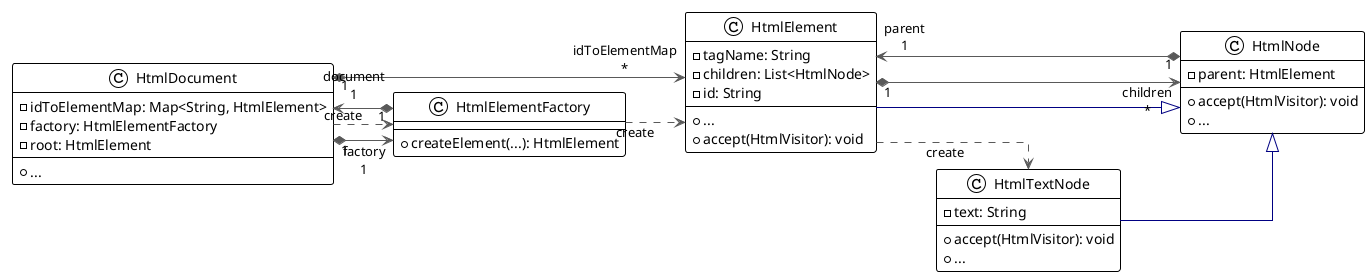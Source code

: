 @startuml

!theme plain
left to right direction
skinparam linetype ortho

class HtmlDocument {
    - idToElementMap: Map<String, HtmlElement>
    - factory: HtmlElementFactory
    - root: HtmlElement
    ---
    + ...
}
class HtmlElement {
      - tagName: String
      - children: List<HtmlNode>
      - id: String
    ---
    + ...
  + accept(HtmlVisitor): void
}
class HtmlElementFactory {
  + createElement(...): HtmlElement
}
class HtmlNode {
    - parent: HtmlElement
    ---
  + accept(HtmlVisitor): void
  + ...
}
class HtmlTextNode {
    - text: String
---
  + accept(HtmlVisitor): void
  + ...
}
'class HtmlTreePrinter {
'  + print(HtmlElement, boolean): void
'}
'interface HtmlVisitor << interface >> {
'  + visit(HtmlTextNode): void
'  + visit(HtmlElement): void
'}
'class SpellCheckUtils {
'- langTool: JLanguageTool
'  + hasErrors(String): boolean
'  + checkText(String): List<RuleMatch>
'}
'class SpellCheckVisitor {
'  + visit(HtmlElement): void
'  + visit(HtmlTextNode): void
'}
'class SpellChecker {
'  + getErrorMapAsString(HtmlElement): String
'  + getErrorMap(HtmlElement): Map<String, List<RuleMatch>>
'  + printErrorMap(HtmlElement): void
'}
'class TreePrintVisitor {
'  + visit(HtmlElement): void
'  + visit(HtmlTextNode): void
'}
'
'class PrintTreeUtils {
'+ getIndentString(Stack<Boolean>, int): String
'+ getConnectorString(boolean, int): String
'}

HtmlDocument       "1" *-[#595959,plain]-> "idToElementMap\n*" HtmlElement
HtmlDocument       "1" *-[#595959,plain]-> "factory\n1" HtmlElementFactory
HtmlDocument        -[#595959,dashed]->  HtmlElementFactory : "«create»"
HtmlElement         -[#000082,plain]-^  HtmlNode
HtmlElement        "1" *-[#595959,plain]-> "children\n*" HtmlNode
HtmlElement         -[#595959,dashed]->  HtmlTextNode       : "«create»"
HtmlElementFactory "1" *-[#595959,plain]-> "document\n1" HtmlDocument
HtmlElementFactory  -[#595959,dashed]->  HtmlElement        : "«create»"
HtmlNode           "1" *-[#595959,plain]-> "parent\n1" HtmlElement
HtmlTextNode        -[#000082,plain]-^  HtmlNode
'SpellCheckVisitor   -[#008200,dashed]-^  HtmlVisitor
'SpellChecker       "1" *-[#595959,plain]-> "visitor\n1" SpellCheckVisitor
'SpellCheckUtils        -[#000082,dashed]-   SpellCheckVisitor
'SpellCheckUtils        -[#000082,dashed]-   TreePrintVisitor
'TreePrintVisitor    -[#008200,dashed]-^  HtmlVisitor
'PrintTreeUtils      -[#000082,dashed]-   TreePrintVisitor
'HtmlTreePrinter    "1" *-[#595959,plain]-> "visitor\n1"  TreePrintVisitor
@enduml
